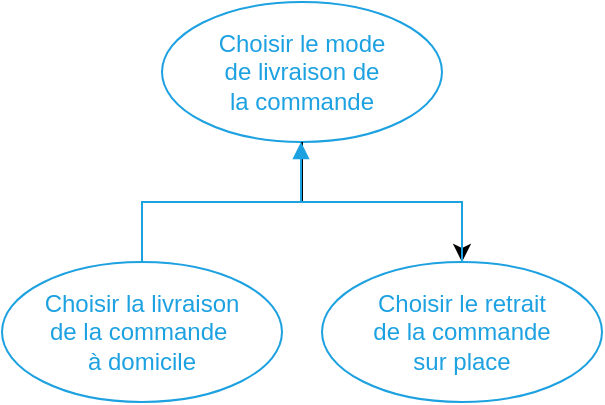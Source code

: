 <mxfile>
    <diagram id="S3KQ6_6wW9h8_aYrXfJG" name="Page-1">
        <mxGraphModel dx="690" dy="735" grid="1" gridSize="10" guides="1" tooltips="1" connect="1" arrows="1" fold="1" page="1" pageScale="1" pageWidth="827" pageHeight="1169" math="0" shadow="0">
            <root>
                <mxCell id="0"/>
                <mxCell id="1" parent="0"/>
                <mxCell id="16" value="" style="group" parent="1" vertex="1" connectable="0">
                    <mxGeometry x="10" y="10" width="300" height="200" as="geometry"/>
                </mxCell>
                <mxCell id="17" value="&lt;font color=&quot;#1da1e1&quot;&gt;Choisir le mode &lt;br&gt;de livraison de &lt;br&gt;la commande&lt;/font&gt;" style="ellipse;whiteSpace=wrap;html=1;fillColor=none;strokeColor=#1DA1E1;" parent="16" vertex="1">
                    <mxGeometry x="80" width="140" height="70" as="geometry"/>
                </mxCell>
                <mxCell id="18" value="&lt;font color=&quot;#1da1e1&quot;&gt;Choisir la livraison &lt;br&gt;de la commande&amp;nbsp;&lt;br&gt;à domicile&lt;/font&gt;" style="ellipse;whiteSpace=wrap;html=1;fillColor=none;strokeColor=#1DA1E1;" parent="16" vertex="1">
                    <mxGeometry y="130" width="140" height="70" as="geometry"/>
                </mxCell>
                <mxCell id="19" value="&lt;font color=&quot;#1da1e1&quot;&gt;Choisir le retrait &lt;br&gt;de la commande &lt;br&gt;sur place&lt;/font&gt;" style="ellipse;whiteSpace=wrap;html=1;fillColor=none;strokeColor=#1DA1E1;" parent="16" vertex="1">
                    <mxGeometry x="160" y="130" width="140" height="70" as="geometry"/>
                </mxCell>
                <mxCell id="20" value="" style="edgeStyle=orthogonalEdgeStyle;rounded=0;orthogonalLoop=1;jettySize=auto;html=1;" parent="16" source="17" target="19" edge="1">
                    <mxGeometry relative="1" as="geometry"/>
                </mxCell>
                <mxCell id="21" style="rounded=0;orthogonalLoop=1;jettySize=auto;html=1;endArrow=block;endFill=1;strokeColor=#1DA1E1;" parent="16" edge="1">
                    <mxGeometry relative="1" as="geometry">
                        <mxPoint x="149.5" y="70" as="targetPoint"/>
                        <mxPoint x="149.5" y="100" as="sourcePoint"/>
                    </mxGeometry>
                </mxCell>
                <mxCell id="22" style="edgeStyle=orthogonalEdgeStyle;rounded=0;orthogonalLoop=1;jettySize=auto;html=1;exitX=0.5;exitY=0;exitDx=0;exitDy=0;entryX=0.5;entryY=0;entryDx=0;entryDy=0;strokeColor=#1DA1E1;endArrow=none;endFill=0;" parent="16" source="18" target="19" edge="1">
                    <mxGeometry relative="1" as="geometry">
                        <Array as="points">
                            <mxPoint x="70" y="100"/>
                            <mxPoint x="230" y="100"/>
                        </Array>
                        <mxPoint x="-90" y="130" as="sourcePoint"/>
                        <mxPoint x="390" y="130" as="targetPoint"/>
                    </mxGeometry>
                </mxCell>
            </root>
        </mxGraphModel>
    </diagram>
</mxfile>